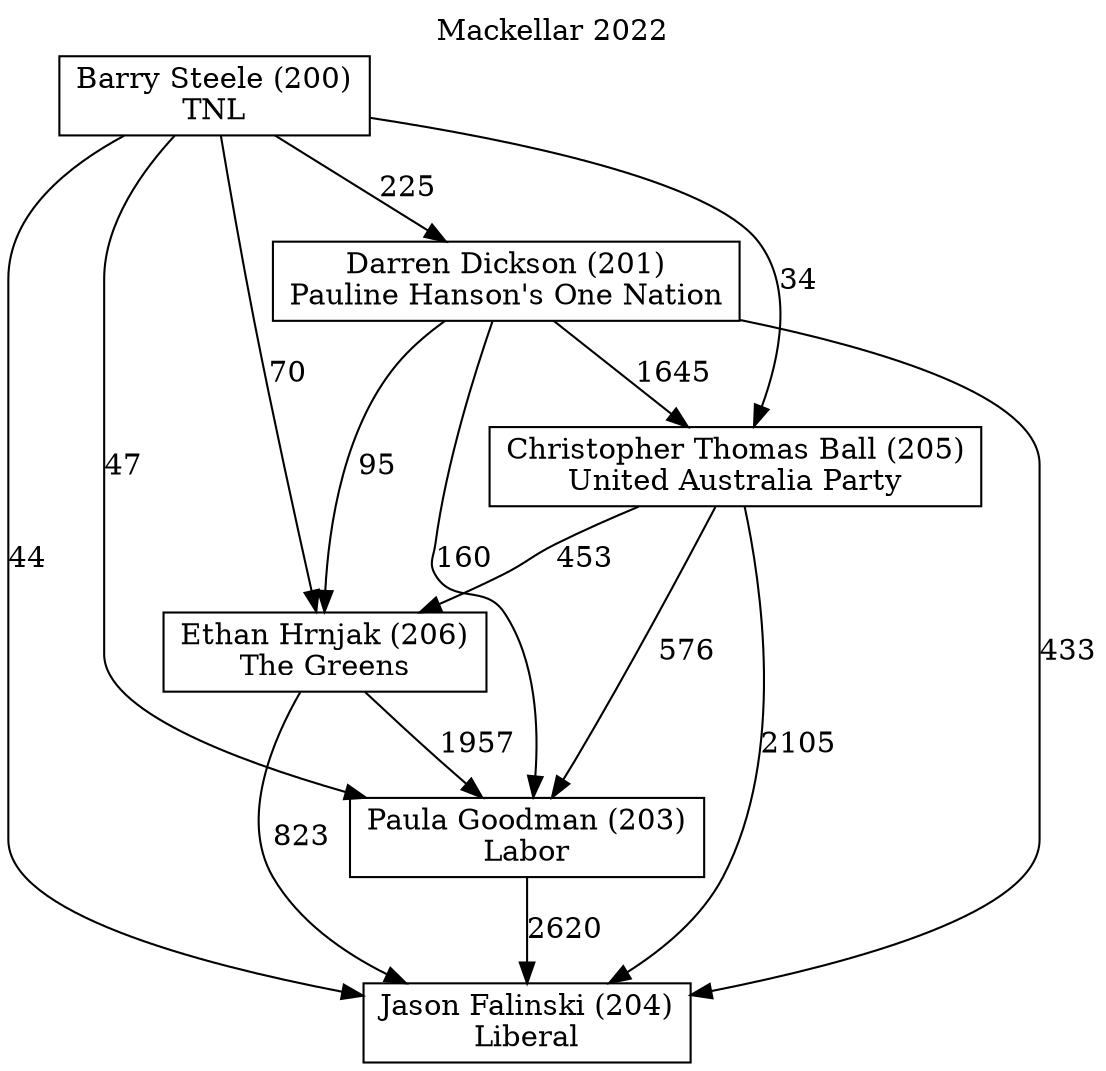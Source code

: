 // House preference flow
digraph "Jason Falinski (204)_Mackellar_2022" {
	graph [label="Mackellar 2022" labelloc=t mclimit=2]
	node [shape=box]
	"Jason Falinski (204)" [label="Jason Falinski (204)
Liberal"]
	"Paula Goodman (203)" [label="Paula Goodman (203)
Labor"]
	"Ethan Hrnjak (206)" [label="Ethan Hrnjak (206)
The Greens"]
	"Christopher Thomas Ball (205)" [label="Christopher Thomas Ball (205)
United Australia Party"]
	"Darren Dickson (201)" [label="Darren Dickson (201)
Pauline Hanson's One Nation"]
	"Barry Steele (200)" [label="Barry Steele (200)
TNL"]
	"Paula Goodman (203)" -> "Jason Falinski (204)" [label=2620]
	"Ethan Hrnjak (206)" -> "Paula Goodman (203)" [label=1957]
	"Christopher Thomas Ball (205)" -> "Ethan Hrnjak (206)" [label=453]
	"Darren Dickson (201)" -> "Christopher Thomas Ball (205)" [label=1645]
	"Barry Steele (200)" -> "Darren Dickson (201)" [label=225]
	"Ethan Hrnjak (206)" -> "Jason Falinski (204)" [label=823]
	"Christopher Thomas Ball (205)" -> "Jason Falinski (204)" [label=2105]
	"Darren Dickson (201)" -> "Jason Falinski (204)" [label=433]
	"Barry Steele (200)" -> "Jason Falinski (204)" [label=44]
	"Barry Steele (200)" -> "Christopher Thomas Ball (205)" [label=34]
	"Darren Dickson (201)" -> "Ethan Hrnjak (206)" [label=95]
	"Barry Steele (200)" -> "Ethan Hrnjak (206)" [label=70]
	"Christopher Thomas Ball (205)" -> "Paula Goodman (203)" [label=576]
	"Darren Dickson (201)" -> "Paula Goodman (203)" [label=160]
	"Barry Steele (200)" -> "Paula Goodman (203)" [label=47]
}
